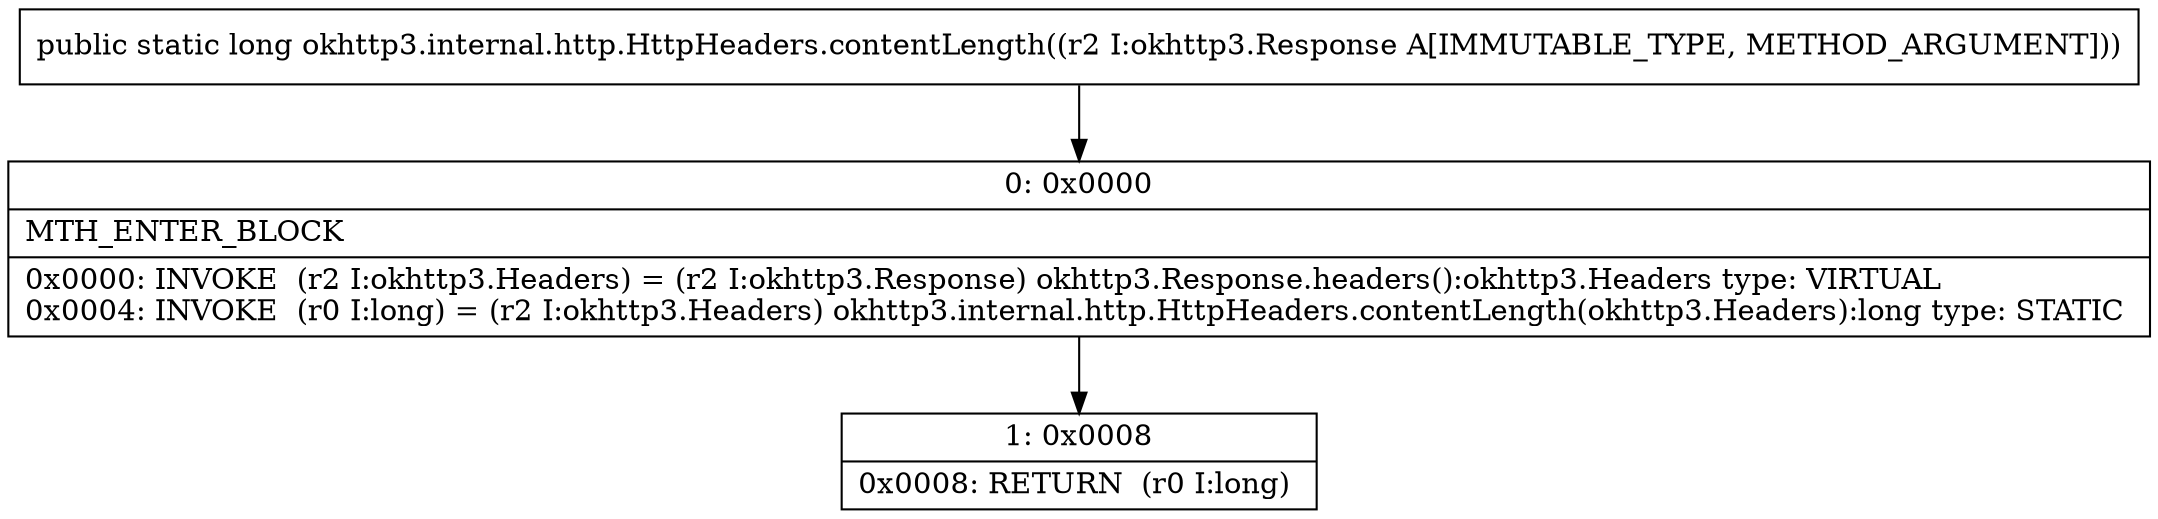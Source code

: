 digraph "CFG forokhttp3.internal.http.HttpHeaders.contentLength(Lokhttp3\/Response;)J" {
Node_0 [shape=record,label="{0\:\ 0x0000|MTH_ENTER_BLOCK\l|0x0000: INVOKE  (r2 I:okhttp3.Headers) = (r2 I:okhttp3.Response) okhttp3.Response.headers():okhttp3.Headers type: VIRTUAL \l0x0004: INVOKE  (r0 I:long) = (r2 I:okhttp3.Headers) okhttp3.internal.http.HttpHeaders.contentLength(okhttp3.Headers):long type: STATIC \l}"];
Node_1 [shape=record,label="{1\:\ 0x0008|0x0008: RETURN  (r0 I:long) \l}"];
MethodNode[shape=record,label="{public static long okhttp3.internal.http.HttpHeaders.contentLength((r2 I:okhttp3.Response A[IMMUTABLE_TYPE, METHOD_ARGUMENT])) }"];
MethodNode -> Node_0;
Node_0 -> Node_1;
}

